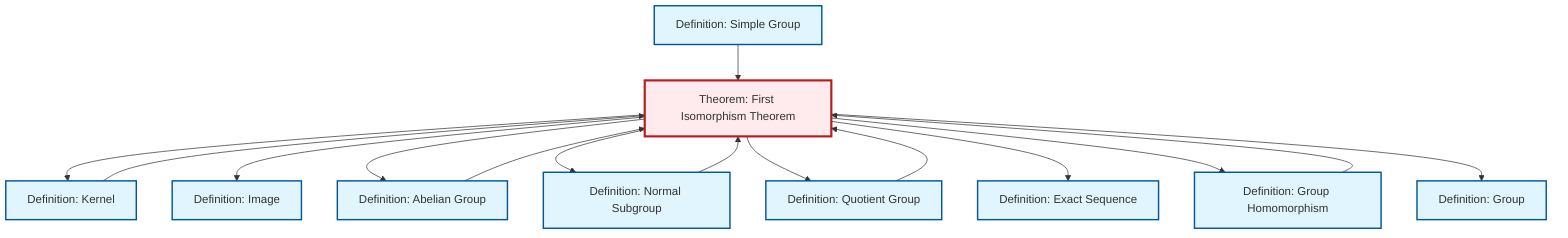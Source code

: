 graph TD
    classDef definition fill:#e1f5fe,stroke:#01579b,stroke-width:2px
    classDef theorem fill:#f3e5f5,stroke:#4a148c,stroke-width:2px
    classDef axiom fill:#fff3e0,stroke:#e65100,stroke-width:2px
    classDef example fill:#e8f5e9,stroke:#1b5e20,stroke-width:2px
    classDef current fill:#ffebee,stroke:#b71c1c,stroke-width:3px
    def-simple-group["Definition: Simple Group"]:::definition
    def-abelian-group["Definition: Abelian Group"]:::definition
    def-quotient-group["Definition: Quotient Group"]:::definition
    def-kernel["Definition: Kernel"]:::definition
    def-normal-subgroup["Definition: Normal Subgroup"]:::definition
    thm-first-isomorphism["Theorem: First Isomorphism Theorem"]:::theorem
    def-homomorphism["Definition: Group Homomorphism"]:::definition
    def-exact-sequence["Definition: Exact Sequence"]:::definition
    def-group["Definition: Group"]:::definition
    def-image["Definition: Image"]:::definition
    def-kernel --> thm-first-isomorphism
    def-abelian-group --> thm-first-isomorphism
    def-normal-subgroup --> thm-first-isomorphism
    thm-first-isomorphism --> def-kernel
    def-homomorphism --> thm-first-isomorphism
    thm-first-isomorphism --> def-image
    thm-first-isomorphism --> def-abelian-group
    thm-first-isomorphism --> def-normal-subgroup
    thm-first-isomorphism --> def-quotient-group
    def-simple-group --> thm-first-isomorphism
    thm-first-isomorphism --> def-exact-sequence
    thm-first-isomorphism --> def-homomorphism
    thm-first-isomorphism --> def-group
    def-quotient-group --> thm-first-isomorphism
    class thm-first-isomorphism current